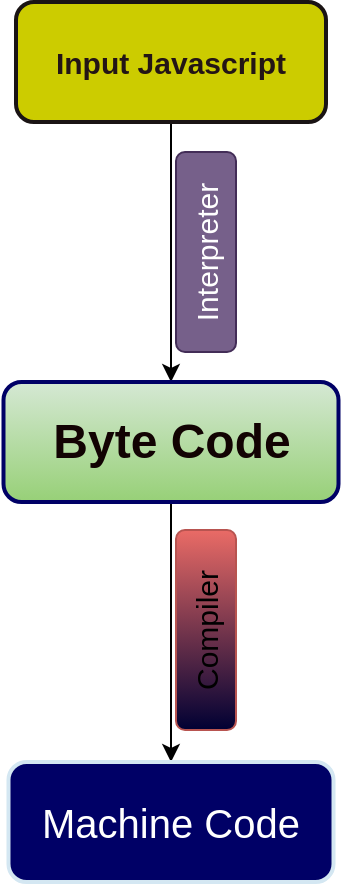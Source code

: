 <mxfile>
    <diagram id="eN27WGCjUppxtXO-YYUv" name="Page-1">
        <mxGraphModel dx="944" dy="625" grid="1" gridSize="10" guides="1" tooltips="1" connect="1" arrows="1" fold="1" page="1" pageScale="1" pageWidth="850" pageHeight="1100" math="0" shadow="0">
            <root>
                <mxCell id="0"/>
                <mxCell id="1" parent="0"/>
                <mxCell id="4" value="" style="edgeStyle=none;html=1;fontSize=15;fontColor=#231515;" edge="1" parent="1" source="2" target="3">
                    <mxGeometry relative="1" as="geometry"/>
                </mxCell>
                <mxCell id="2" value="&lt;b&gt;&lt;font color=&quot;#231515&quot; style=&quot;font-size: 15px;&quot;&gt;Input Javascript&lt;/font&gt;&lt;/b&gt;" style="rounded=1;whiteSpace=wrap;html=1;fillColor=#CCCC00;strokeColor=#1a1414;strokeWidth=2;" vertex="1" parent="1">
                    <mxGeometry x="330" y="90" width="155" height="60" as="geometry"/>
                </mxCell>
                <mxCell id="8" value="" style="edgeStyle=none;html=1;fontSize=24;fontColor=#120303;" edge="1" parent="1" source="3" target="7">
                    <mxGeometry relative="1" as="geometry"/>
                </mxCell>
                <mxCell id="3" value="&lt;font size=&quot;1&quot; color=&quot;#120303&quot;&gt;&lt;b style=&quot;font-size: 24px;&quot;&gt;Byte Code&lt;/b&gt;&lt;/font&gt;" style="whiteSpace=wrap;html=1;fillColor=#d5e8d4;strokeColor=#000066;rounded=1;gradientColor=#97d077;strokeWidth=2;" vertex="1" parent="1">
                    <mxGeometry x="323.75" y="280" width="167.5" height="60" as="geometry"/>
                </mxCell>
                <mxCell id="6" value="Interpreter" style="rounded=1;whiteSpace=wrap;html=1;labelBackgroundColor=none;strokeColor=#432D57;fontSize=15;fontColor=#ffffff;fillColor=#76608a;rotation=-90;" vertex="1" parent="1">
                    <mxGeometry x="375" y="200" width="100" height="30" as="geometry"/>
                </mxCell>
                <mxCell id="7" value="&lt;font style=&quot;font-size: 20px;&quot;&gt;Machine Code&lt;/font&gt;" style="whiteSpace=wrap;html=1;fillColor=#000066;strokeColor=#d4e7f2;rounded=1;fontColor=#ffffff;strokeWidth=2;" vertex="1" parent="1">
                    <mxGeometry x="326.25" y="470" width="162.5" height="60" as="geometry"/>
                </mxCell>
                <mxCell id="9" value="Compiler" style="rounded=1;whiteSpace=wrap;html=1;labelBackgroundColor=none;strokeColor=#b85450;fontSize=15;fillColor=#000033;rotation=-90;gradientColor=#ea6b66;gradientDirection=east;" vertex="1" parent="1">
                    <mxGeometry x="375" y="389" width="100" height="30" as="geometry"/>
                </mxCell>
            </root>
        </mxGraphModel>
    </diagram>
</mxfile>